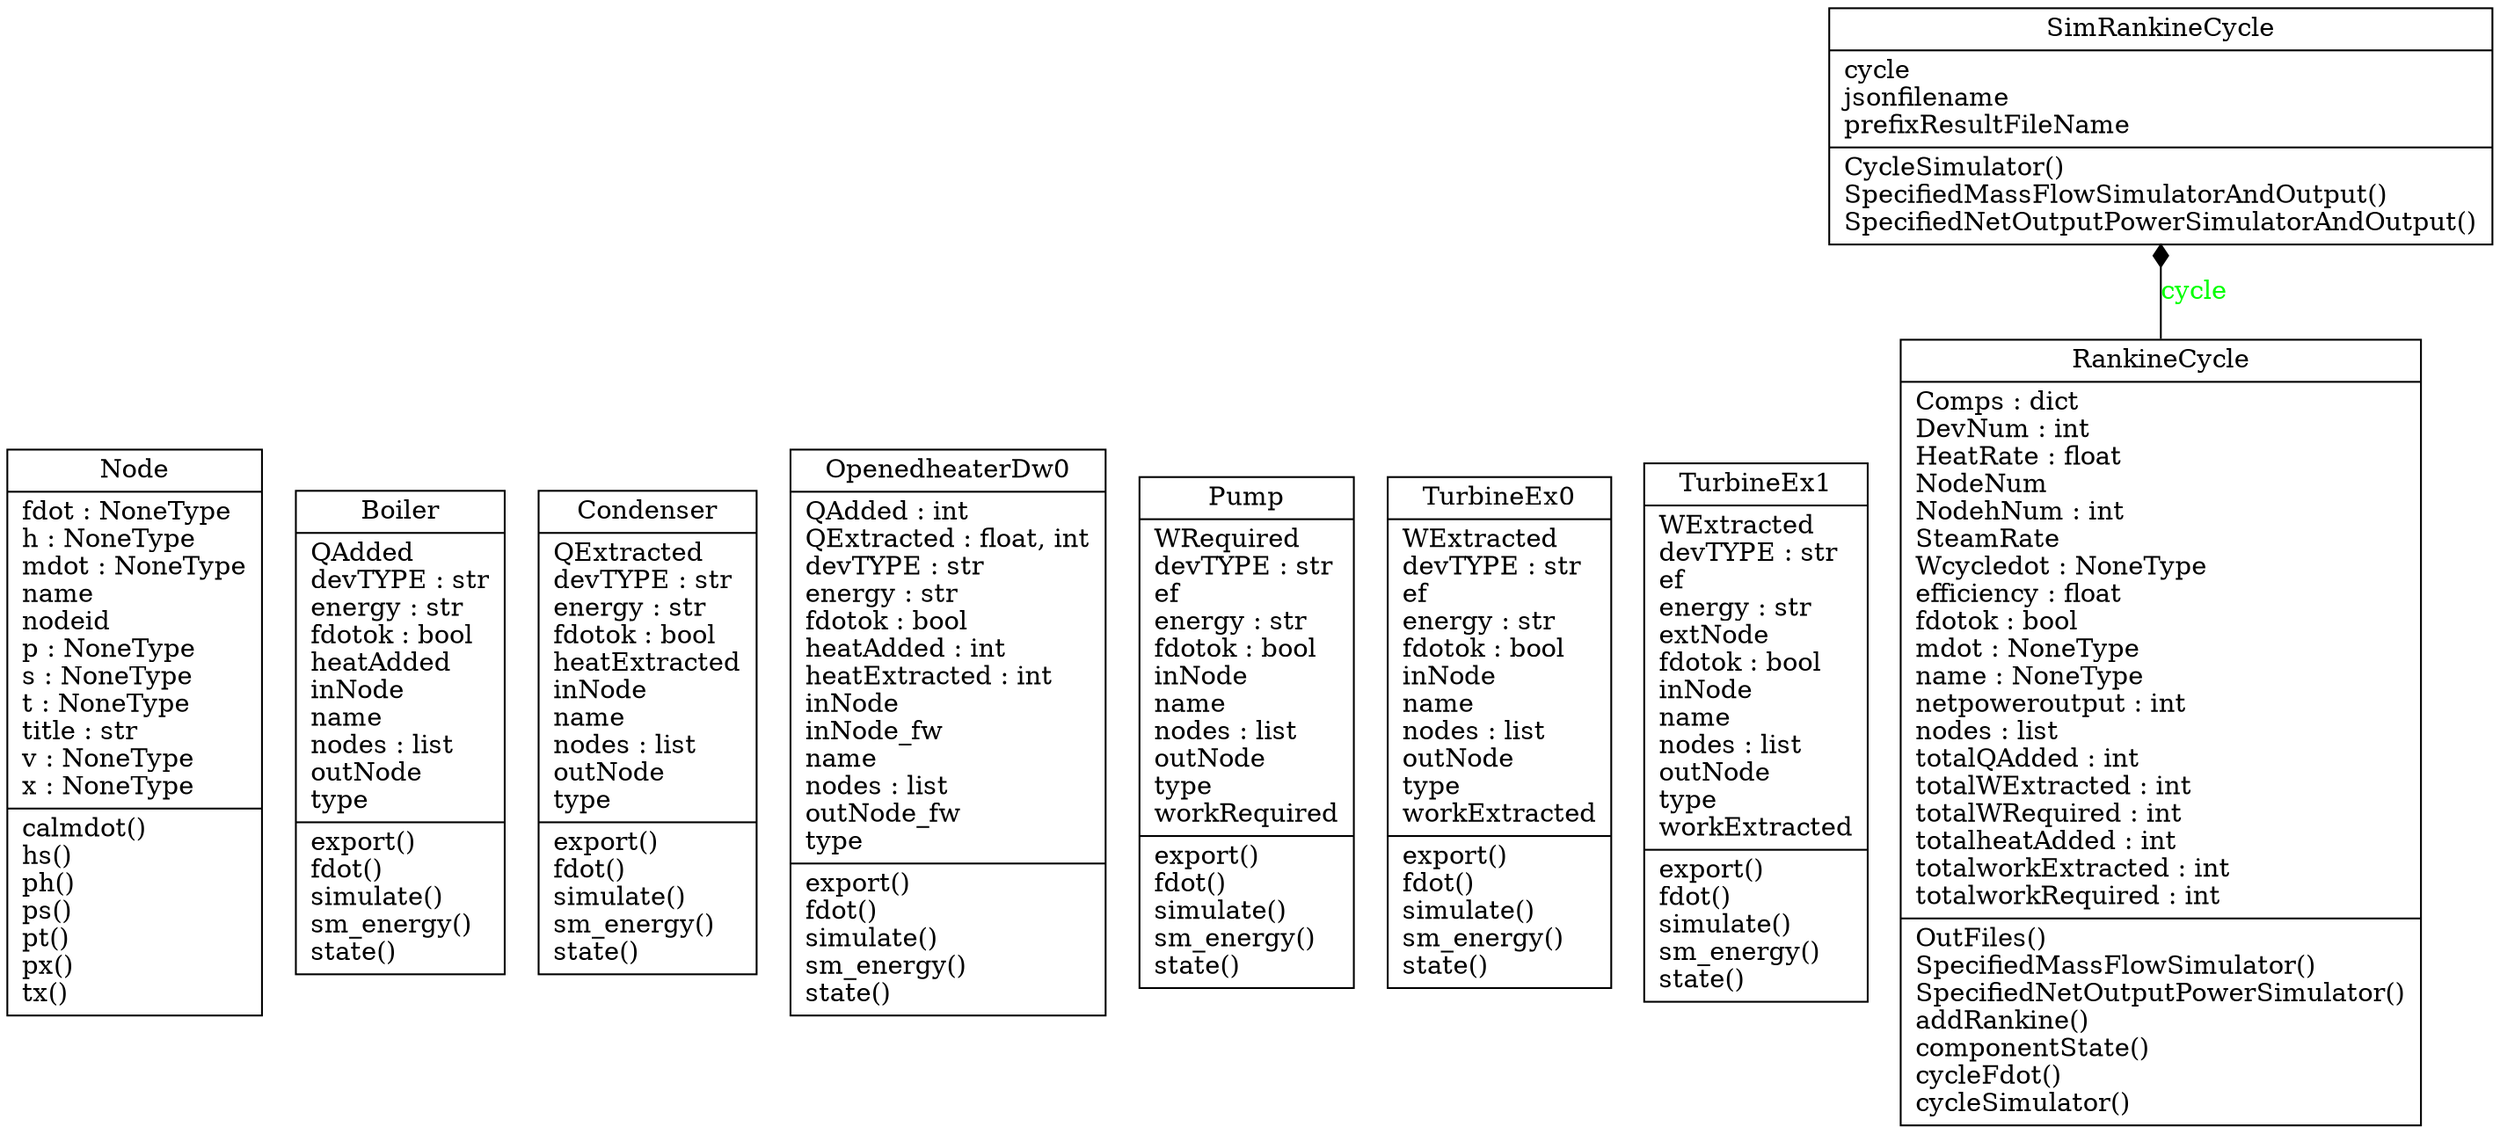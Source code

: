 digraph "classes" {
charset="utf-8"
rankdir=BT
"0" [label="{Node|fdot : NoneType\lh : NoneType\lmdot : NoneType\lname\lnodeid\lp : NoneType\ls : NoneType\lt : NoneType\ltitle : str\lv : NoneType\lx : NoneType\l|calmdot()\lhs()\lph()\lps()\lpt()\lpx()\ltx()\l}", shape="record"];
"1" [label="{Boiler|QAdded\ldevTYPE : str\lenergy : str\lfdotok : bool\lheatAdded\linNode\lname\lnodes : list\loutNode\ltype\l|export()\lfdot()\lsimulate()\lsm_energy()\lstate()\l}", shape="record"];
"2" [label="{Condenser|QExtracted\ldevTYPE : str\lenergy : str\lfdotok : bool\lheatExtracted\linNode\lname\lnodes : list\loutNode\ltype\l|export()\lfdot()\lsimulate()\lsm_energy()\lstate()\l}", shape="record"];
"3" [label="{OpenedheaterDw0|QAdded : int\lQExtracted : float, int\ldevTYPE : str\lenergy : str\lfdotok : bool\lheatAdded : int\lheatExtracted : int\linNode\linNode_fw\lname\lnodes : list\loutNode_fw\ltype\l|export()\lfdot()\lsimulate()\lsm_energy()\lstate()\l}", shape="record"];
"4" [label="{Pump|WRequired\ldevTYPE : str\lef\lenergy : str\lfdotok : bool\linNode\lname\lnodes : list\loutNode\ltype\lworkRequired\l|export()\lfdot()\lsimulate()\lsm_energy()\lstate()\l}", shape="record"];
"5" [label="{TurbineEx0|WExtracted\ldevTYPE : str\lef\lenergy : str\lfdotok : bool\linNode\lname\lnodes : list\loutNode\ltype\lworkExtracted\l|export()\lfdot()\lsimulate()\lsm_energy()\lstate()\l}", shape="record"];
"6" [label="{TurbineEx1|WExtracted\ldevTYPE : str\lef\lenergy : str\lextNode\lfdotok : bool\linNode\lname\lnodes : list\loutNode\ltype\lworkExtracted\l|export()\lfdot()\lsimulate()\lsm_energy()\lstate()\l}", shape="record"];
"7" [label="{RankineCycle|Comps : dict\lDevNum : int\lHeatRate : float\lNodeNum\lNodehNum : int\lSteamRate\lWcycledot : NoneType\lefficiency : float\lfdotok : bool\lmdot : NoneType\lname : NoneType\lnetpoweroutput : int\lnodes : list\ltotalQAdded : int\ltotalWExtracted : int\ltotalWRequired : int\ltotalheatAdded : int\ltotalworkExtracted : int\ltotalworkRequired : int\l|OutFiles()\lSpecifiedMassFlowSimulator()\lSpecifiedNetOutputPowerSimulator()\laddRankine()\lcomponentState()\lcycleFdot()\lcycleSimulator()\l}", shape="record"];
"8" [label="{SimRankineCycle|cycle\ljsonfilename\lprefixResultFileName\l|CycleSimulator()\lSpecifiedMassFlowSimulatorAndOutput()\lSpecifiedNetOutputPowerSimulatorAndOutput()\l}", shape="record"];
"7" -> "8" [arrowhead="diamond", arrowtail="none", fontcolor="green", label="cycle", style="solid"];
}
